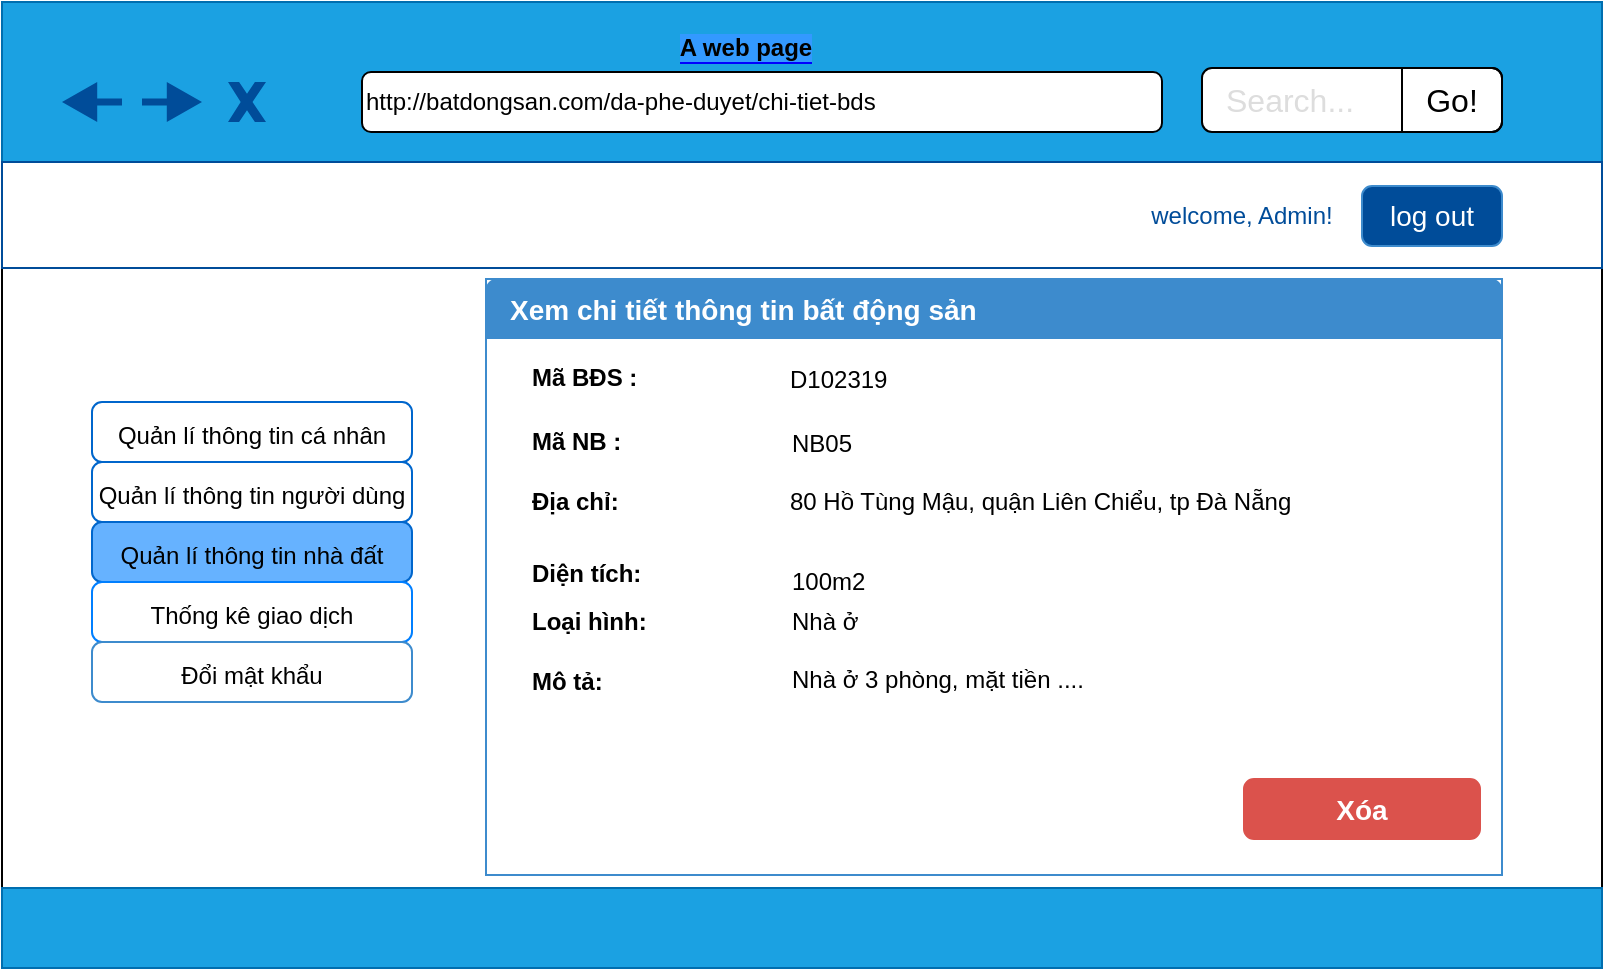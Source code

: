 <mxfile version="12.0.2" type="github" pages="1"><diagram id="NH0De1h8tEdP9LOJbd18" name="Page-1"><mxGraphModel dx="1408" dy="779" grid="1" gridSize="10" guides="1" tooltips="1" connect="1" arrows="1" fold="1" page="1" pageScale="1" pageWidth="827" pageHeight="1169" math="0" shadow="0"><root><mxCell id="0"/><mxCell id="1" parent="0"/><mxCell id="H4DDcBMJjKnxO3FUkKOn-1" value="" style="rounded=0;whiteSpace=wrap;html=1;fillColor=#FFFFFF;" parent="1" vertex="1"><mxGeometry y="28" width="800" height="482" as="geometry"/></mxCell><mxCell id="H4DDcBMJjKnxO3FUkKOn-5" value="" style="rounded=0;whiteSpace=wrap;html=1;fillColor=#1ba1e2;strokeColor=#006EAF;fontColor=#ffffff;" parent="1" vertex="1"><mxGeometry y="27" width="800" height="80" as="geometry"/></mxCell><mxCell id="H4DDcBMJjKnxO3FUkKOn-6" value="" style="rounded=0;whiteSpace=wrap;html=1;fillColor=#1ba1e2;strokeColor=#006EAF;fontColor=#ffffff;" parent="1" vertex="1"><mxGeometry y="470" width="800" height="40" as="geometry"/></mxCell><mxCell id="H4DDcBMJjKnxO3FUkKOn-8" value="&lt;span style=&quot;white-space: normal&quot;&gt;http://batdongsan.com/da-phe-duyet/chi-tiet-bds&lt;/span&gt;" style="rounded=1;whiteSpace=wrap;html=1;align=left;" parent="1" vertex="1"><mxGeometry x="180" y="62" width="400" height="30" as="geometry"/></mxCell><mxCell id="H4DDcBMJjKnxO3FUkKOn-29" value="Search..." style="html=1;shadow=0;shape=mxgraph.bootstrap.rrect;fillColor=#ffffff;rSize=5;strokeColor=#000000;align=left;spacingLeft=10;fontSize=16;fontColor=#dddddd;whiteSpace=wrap;" parent="1" vertex="1"><mxGeometry x="600" y="60" width="150" height="32" as="geometry"/></mxCell><mxCell id="H4DDcBMJjKnxO3FUkKOn-30" value="Go!" style="html=1;shadow=0;dashed=0;shape=mxgraph.bootstrap.rightButton;rSize=5;strokeColor=#000000;fillColor=none;fontSize=16;whiteSpace=wrap;resizeHeight=1;" parent="H4DDcBMJjKnxO3FUkKOn-29" vertex="1"><mxGeometry x="1" width="50" height="32" relative="1" as="geometry"><mxPoint x="-50" as="offset"/></mxGeometry></mxCell><mxCell id="H4DDcBMJjKnxO3FUkKOn-37" value="" style="verticalLabelPosition=bottom;verticalAlign=top;html=1;shape=mxgraph.basic.x;strokeColor=none;fillColor=#004C99;fontColor=#ffffff;" parent="1" vertex="1"><mxGeometry x="113" y="67" width="19" height="20" as="geometry"/></mxCell><mxCell id="H4DDcBMJjKnxO3FUkKOn-39" value="" style="shape=image;html=1;verticalAlign=top;verticalLabelPosition=bottom;labelBackgroundColor=#ffffff;imageAspect=0;aspect=fixed;image=https://cdn0.iconfinder.com/data/icons/my-house-1/512/09-house-128.png;fillColor=#0000FF;" parent="1" vertex="1"><mxGeometry x="140" y="62" width="30" height="30" as="geometry"/></mxCell><mxCell id="H4DDcBMJjKnxO3FUkKOn-49" value="" style="html=1;shadow=0;dashed=0;align=center;verticalAlign=middle;shape=mxgraph.arrows2.arrow;dy=0.82;dx=17.6;flipH=1;notch=0;labelBackgroundColor=#0000ff;fillColor=#004C99;strokeColor=none;" parent="1" vertex="1"><mxGeometry x="30" y="67" width="30" height="20" as="geometry"/></mxCell><mxCell id="H4DDcBMJjKnxO3FUkKOn-53" value="" style="html=1;shadow=0;dashed=0;align=center;verticalAlign=middle;shape=mxgraph.arrows2.arrow;dy=0.82;dx=17.6;flipH=1;notch=0;labelBackgroundColor=#0000ff;fillColor=#004C99;strokeColor=none;rotation=180;" parent="1" vertex="1"><mxGeometry x="70" y="67" width="30" height="20" as="geometry"/></mxCell><mxCell id="H4DDcBMJjKnxO3FUkKOn-56" value="&lt;b style=&quot;background-color: rgb(51 , 153 , 255)&quot;&gt;A web page&lt;/b&gt;" style="text;html=1;align=center;verticalAlign=middle;whiteSpace=wrap;rounded=0;labelBackgroundColor=#0000ff;" parent="1" vertex="1"><mxGeometry x="327" y="40" width="90" height="20" as="geometry"/></mxCell><mxCell id="cFiAQLyp_G1X_QWSbdbf-6" value="" style="rounded=0;whiteSpace=wrap;html=1;strokeColor=#004C99;" parent="1" vertex="1"><mxGeometry y="107" width="800" height="53" as="geometry"/></mxCell><mxCell id="cFiAQLyp_G1X_QWSbdbf-7" value="log out" style="html=1;shadow=0;dashed=0;shape=mxgraph.bootstrap.rrect;rSize=5;fillColor=#004C99;align=center;strokeColor=#3D8BCD;fontColor=#ffffff;fontSize=14;whiteSpace=wrap;" parent="1" vertex="1"><mxGeometry x="680" y="119" width="70" height="30" as="geometry"/></mxCell><mxCell id="cFiAQLyp_G1X_QWSbdbf-8" value="&lt;font color=&quot;#004c99&quot;&gt;welcome, Admin!&lt;/font&gt;" style="text;html=1;strokeColor=none;fillColor=#FFFFFF;align=center;verticalAlign=middle;whiteSpace=wrap;rounded=0;" parent="1" vertex="1"><mxGeometry x="570" y="124" width="100" height="20" as="geometry"/></mxCell><mxCell id="6NtRQZqY0L_buCPkxZ3Z-6" value="&lt;font style=&quot;font-size: 12px&quot;&gt;Quản lí thông tin cá nhân&lt;/font&gt;" style="html=1;shadow=0;dashed=0;shape=mxgraph.bootstrap.rrect;rSize=5;strokeColor=#0066CC;fillColor=#ffffff;align=center;fontSize=16;whiteSpace=wrap;" parent="1" vertex="1"><mxGeometry x="45" y="227" width="160" height="30" as="geometry"/></mxCell><mxCell id="6NtRQZqY0L_buCPkxZ3Z-7" value="&lt;span style=&quot;white-space: normal&quot;&gt;&lt;font style=&quot;font-size: 12px&quot;&gt;Quản lí thông tin người dùng&lt;/font&gt;&lt;/span&gt;" style="html=1;shadow=0;dashed=0;shape=mxgraph.bootstrap.rrect;rSize=5;align=center;fontSize=16;whiteSpace=wrap;strokeColor=#0066CC;" parent="1" vertex="1"><mxGeometry x="45" y="257" width="160" height="30" as="geometry"/></mxCell><mxCell id="6NtRQZqY0L_buCPkxZ3Z-8" value="&lt;span style=&quot;font-size: 12px&quot;&gt;Quản lí thông tin nhà đất&lt;/span&gt;" style="html=1;shadow=0;dashed=0;shape=mxgraph.bootstrap.rrect;rSize=5;strokeColor=#0066CC;fillColor=#66B2FF;align=center;fontSize=16;whiteSpace=wrap;" parent="1" vertex="1"><mxGeometry x="45" y="287" width="160" height="30" as="geometry"/></mxCell><mxCell id="6NtRQZqY0L_buCPkxZ3Z-9" value="&lt;span style=&quot;font-size: 12px&quot;&gt;Thống kê giao dịch&lt;/span&gt;" style="html=1;shadow=0;dashed=0;shape=mxgraph.bootstrap.rrect;rSize=5;strokeColor=#007FFF;fillColor=#ffffff;align=center;fontSize=16;whiteSpace=wrap;" parent="1" vertex="1"><mxGeometry x="45" y="317" width="160" height="30" as="geometry"/></mxCell><mxCell id="6NtRQZqY0L_buCPkxZ3Z-10" value="&lt;font style=&quot;font-size: 12px&quot;&gt;Đổi mật khẩu&lt;/font&gt;" style="html=1;shadow=0;dashed=0;shape=mxgraph.bootstrap.rrect;rSize=5;strokeColor=#3D8BCD;fillColor=#FFFFFF;align=center;fontSize=16;whiteSpace=wrap;" parent="1" vertex="1"><mxGeometry x="45" y="347" width="160" height="30" as="geometry"/></mxCell><mxCell id="0vo9s8aSdZT9J5V_EEXF-25" value="" style="text;html=1;strokeColor=#3D8BCD;fillColor=#ffffff;align=center;verticalAlign=middle;whiteSpace=wrap;rounded=0;shadow=0;dashed=0;fontFamily=Helvetica;fontSize=12;fontColor=#f0f0f0;fontStyle=1" parent="1" vertex="1"><mxGeometry x="242" y="165.5" width="508" height="298" as="geometry"/></mxCell><mxCell id="0vo9s8aSdZT9J5V_EEXF-26" value="Xem chi tiết thông tin bất động sản&amp;nbsp;" style="html=1;shadow=0;dashed=0;shape=mxgraph.bootstrap.topButton;rSize=5;strokeColor=none;fillColor=#3D8BCD;fontColor=#ffffff;fontSize=14;fontStyle=1;align=left;spacingLeft=10;whiteSpace=wrap;resizeWidth=1;" parent="0vo9s8aSdZT9J5V_EEXF-25" vertex="1"><mxGeometry width="508.0" height="30" relative="1" as="geometry"/></mxCell><mxCell id="0vo9s8aSdZT9J5V_EEXF-27" value="Mã BĐS :" style="text;html=1;strokeColor=none;fillColor=none;align=left;verticalAlign=middle;whiteSpace=wrap;rounded=0;fontStyle=1" parent="0vo9s8aSdZT9J5V_EEXF-25" vertex="1"><mxGeometry x="21" y="39" width="99" height="21" as="geometry"/></mxCell><mxCell id="0vo9s8aSdZT9J5V_EEXF-29" value="Địa chỉ:" style="text;html=1;strokeColor=none;fillColor=none;align=left;verticalAlign=middle;whiteSpace=wrap;rounded=0;fontStyle=1" parent="0vo9s8aSdZT9J5V_EEXF-25" vertex="1"><mxGeometry x="21" y="100.5" width="99" height="21" as="geometry"/></mxCell><mxCell id="0vo9s8aSdZT9J5V_EEXF-36" value="D102319" style="text;html=1;strokeColor=none;fillColor=none;align=left;verticalAlign=middle;whiteSpace=wrap;rounded=0;" parent="0vo9s8aSdZT9J5V_EEXF-25" vertex="1"><mxGeometry x="150" y="40" width="340" height="21" as="geometry"/></mxCell><mxCell id="0vo9s8aSdZT9J5V_EEXF-38" value="80 Hồ Tùng Mậu, quận Liên Chiểu, tp Đà Nẵng" style="text;html=1;strokeColor=none;fillColor=none;align=left;verticalAlign=middle;whiteSpace=wrap;rounded=0;" parent="0vo9s8aSdZT9J5V_EEXF-25" vertex="1"><mxGeometry x="150" y="94" width="321" height="34" as="geometry"/></mxCell><mxCell id="0vo9s8aSdZT9J5V_EEXF-48" value="Mã NB :" style="text;html=1;strokeColor=none;fillColor=none;align=left;verticalAlign=middle;whiteSpace=wrap;rounded=0;fontStyle=1" parent="0vo9s8aSdZT9J5V_EEXF-25" vertex="1"><mxGeometry x="21" y="70.5" width="99" height="21" as="geometry"/></mxCell><mxCell id="0vo9s8aSdZT9J5V_EEXF-49" value="NB05" style="text;html=1;strokeColor=none;fillColor=none;align=left;verticalAlign=middle;whiteSpace=wrap;rounded=0;" parent="0vo9s8aSdZT9J5V_EEXF-25" vertex="1"><mxGeometry x="151" y="71.5" width="340" height="21" as="geometry"/></mxCell><mxCell id="0vo9s8aSdZT9J5V_EEXF-50" value="Diện tích:&amp;nbsp;" style="text;html=1;strokeColor=none;fillColor=none;align=left;verticalAlign=middle;whiteSpace=wrap;rounded=0;fontStyle=1" parent="0vo9s8aSdZT9J5V_EEXF-25" vertex="1"><mxGeometry x="21" y="136.5" width="99" height="21" as="geometry"/></mxCell><mxCell id="0vo9s8aSdZT9J5V_EEXF-51" value="Loại hình:&amp;nbsp;" style="text;html=1;strokeColor=none;fillColor=none;align=left;verticalAlign=middle;whiteSpace=wrap;rounded=0;fontStyle=1" parent="0vo9s8aSdZT9J5V_EEXF-25" vertex="1"><mxGeometry x="21" y="160.5" width="99" height="21" as="geometry"/></mxCell><mxCell id="0vo9s8aSdZT9J5V_EEXF-52" value="Mô tả:&amp;nbsp;" style="text;html=1;strokeColor=none;fillColor=none;align=left;verticalAlign=middle;whiteSpace=wrap;rounded=0;fontStyle=1" parent="0vo9s8aSdZT9J5V_EEXF-25" vertex="1"><mxGeometry x="21" y="190.5" width="99" height="21" as="geometry"/></mxCell><mxCell id="0vo9s8aSdZT9J5V_EEXF-53" value="100m2" style="text;html=1;strokeColor=none;fillColor=none;align=left;verticalAlign=middle;whiteSpace=wrap;rounded=0;" parent="0vo9s8aSdZT9J5V_EEXF-25" vertex="1"><mxGeometry x="151" y="141" width="340" height="21" as="geometry"/></mxCell><mxCell id="0vo9s8aSdZT9J5V_EEXF-72" value="Nhà ở 3 phòng, mặt tiền ...." style="text;html=1;strokeColor=none;fillColor=none;align=left;verticalAlign=top;whiteSpace=wrap;rounded=0;" parent="0vo9s8aSdZT9J5V_EEXF-25" vertex="1"><mxGeometry x="151" y="186" width="340" height="64" as="geometry"/></mxCell><mxCell id="0vo9s8aSdZT9J5V_EEXF-74" value="&lt;b&gt;Xóa&lt;/b&gt;" style="html=1;shadow=0;dashed=0;shape=mxgraph.bootstrap.rrect;rSize=5;fillColor=#DB524C;align=center;strokeColor=#DB524C;fontColor=#ffffff;fontSize=14;whiteSpace=wrap;" parent="0vo9s8aSdZT9J5V_EEXF-25" vertex="1"><mxGeometry x="379" y="250" width="118" height="30" as="geometry"/></mxCell><mxCell id="0vo9s8aSdZT9J5V_EEXF-71" value="Nhà ở" style="text;html=1;strokeColor=none;fillColor=none;align=left;verticalAlign=middle;whiteSpace=wrap;rounded=0;" parent="1" vertex="1"><mxGeometry x="393" y="326" width="340" height="21" as="geometry"/></mxCell></root></mxGraphModel></diagram></mxfile>